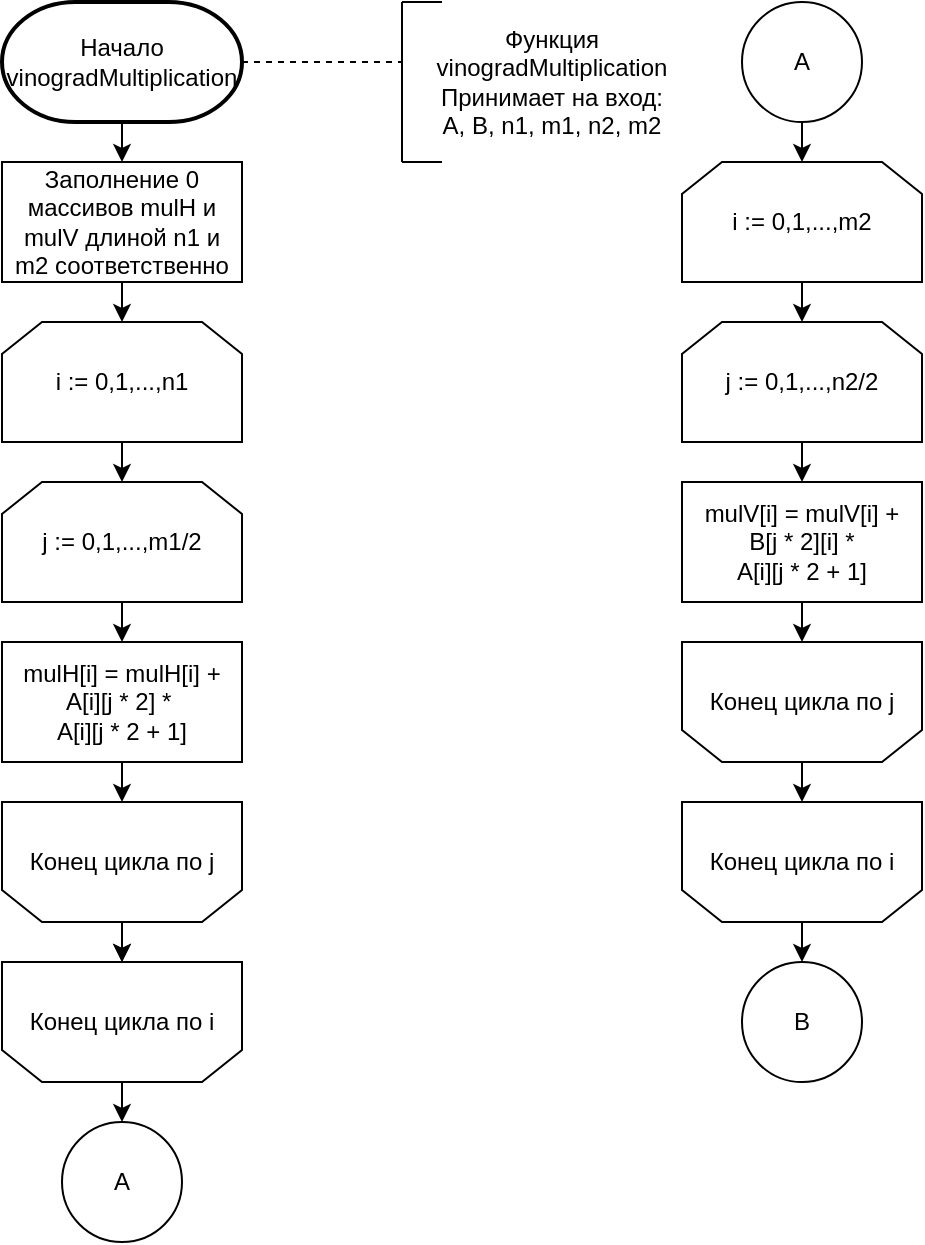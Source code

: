 <mxfile version="13.7.7" type="device"><diagram id="BJgo9m2bYnvT2jn_3F8J" name="Page-1"><mxGraphModel dx="1221" dy="726" grid="1" gridSize="10" guides="1" tooltips="1" connect="1" arrows="1" fold="1" page="1" pageScale="1" pageWidth="1827" pageHeight="11169" background="#ffffff" math="0" shadow="0"><root><mxCell id="0"/><mxCell id="1" parent="0"/><mxCell id="OUdN1ELjARpwJwios_Ci-1" value="Начало vinogradMultiplication" style="strokeWidth=2;html=1;shape=mxgraph.flowchart.terminator;whiteSpace=wrap;" vertex="1" parent="1"><mxGeometry x="80" y="40" width="120" height="60" as="geometry"/></mxCell><mxCell id="OUdN1ELjARpwJwios_Ci-5" value="" style="endArrow=classic;html=1;exitX=0.5;exitY=1;exitDx=0;exitDy=0;exitPerimeter=0;entryX=0.5;entryY=0;entryDx=0;entryDy=0;" edge="1" parent="1" source="OUdN1ELjARpwJwios_Ci-1"><mxGeometry width="50" height="50" relative="1" as="geometry"><mxPoint x="160" y="280" as="sourcePoint"/><mxPoint x="140" y="120" as="targetPoint"/></mxGeometry></mxCell><mxCell id="OUdN1ELjARpwJwios_Ci-25" value="" style="endArrow=none;dashed=1;html=1;exitX=1;exitY=0.5;exitDx=0;exitDy=0;exitPerimeter=0;" edge="1" parent="1" source="OUdN1ELjARpwJwios_Ci-1"><mxGeometry width="50" height="50" relative="1" as="geometry"><mxPoint x="250" y="140" as="sourcePoint"/><mxPoint x="280" y="70" as="targetPoint"/></mxGeometry></mxCell><mxCell id="OUdN1ELjARpwJwios_Ci-26" value="" style="endArrow=none;html=1;" edge="1" parent="1"><mxGeometry width="50" height="50" relative="1" as="geometry"><mxPoint x="280" y="120" as="sourcePoint"/><mxPoint x="280" y="40" as="targetPoint"/></mxGeometry></mxCell><mxCell id="OUdN1ELjARpwJwios_Ci-27" value="" style="endArrow=none;html=1;" edge="1" parent="1"><mxGeometry width="50" height="50" relative="1" as="geometry"><mxPoint x="280" y="40" as="sourcePoint"/><mxPoint x="300" y="40" as="targetPoint"/></mxGeometry></mxCell><mxCell id="OUdN1ELjARpwJwios_Ci-28" value="" style="endArrow=none;html=1;" edge="1" parent="1"><mxGeometry width="50" height="50" relative="1" as="geometry"><mxPoint x="300" y="120" as="sourcePoint"/><mxPoint x="280" y="120" as="targetPoint"/></mxGeometry></mxCell><mxCell id="OUdN1ELjARpwJwios_Ci-29" value="Функция vinogradMultiplication&lt;br&gt;Принимает на вход:&lt;br&gt;A, B, n1, m1, n2, m2" style="text;html=1;strokeColor=none;fillColor=none;align=center;verticalAlign=middle;whiteSpace=wrap;rounded=0;" vertex="1" parent="1"><mxGeometry x="280" y="40" width="150" height="80" as="geometry"/></mxCell><mxCell id="OUdN1ELjARpwJwios_Ci-39" value="Заполнение 0 массивов mulH и mulV длиной n1 и m2 соответственно" style="rounded=0;whiteSpace=wrap;html=1;fillColor=#ffffff;" vertex="1" parent="1"><mxGeometry x="80" y="120" width="120" height="60" as="geometry"/></mxCell><mxCell id="OUdN1ELjARpwJwios_Ci-41" value="i := 0,1,...,n1" style="shape=loopLimit;whiteSpace=wrap;html=1;fillColor=#ffffff;" vertex="1" parent="1"><mxGeometry x="80" y="200" width="120" height="60" as="geometry"/></mxCell><mxCell id="OUdN1ELjARpwJwios_Ci-42" value="j := 0,1,...,m1/2" style="shape=loopLimit;whiteSpace=wrap;html=1;fillColor=#ffffff;" vertex="1" parent="1"><mxGeometry x="80" y="280" width="120" height="60" as="geometry"/></mxCell><mxCell id="OUdN1ELjARpwJwios_Ci-43" value="mulH[i] = mulH[i] + A[i][j * 2] *&amp;nbsp;&lt;br&gt;A[i][j * 2 + 1]" style="rounded=0;whiteSpace=wrap;html=1;fillColor=#ffffff;" vertex="1" parent="1"><mxGeometry x="80" y="360" width="120" height="60" as="geometry"/></mxCell><mxCell id="OUdN1ELjARpwJwios_Ci-44" value="" style="endArrow=classic;html=1;exitX=0.5;exitY=1;exitDx=0;exitDy=0;entryX=0.5;entryY=0;entryDx=0;entryDy=0;" edge="1" parent="1" source="OUdN1ELjARpwJwios_Ci-39" target="OUdN1ELjARpwJwios_Ci-41"><mxGeometry width="50" height="50" relative="1" as="geometry"><mxPoint x="240" y="350" as="sourcePoint"/><mxPoint x="290" y="300" as="targetPoint"/></mxGeometry></mxCell><mxCell id="OUdN1ELjARpwJwios_Ci-45" value="" style="endArrow=classic;html=1;exitX=0.5;exitY=1;exitDx=0;exitDy=0;entryX=0.5;entryY=0;entryDx=0;entryDy=0;" edge="1" parent="1" source="OUdN1ELjARpwJwios_Ci-41" target="OUdN1ELjARpwJwios_Ci-42"><mxGeometry width="50" height="50" relative="1" as="geometry"><mxPoint x="-20" y="380" as="sourcePoint"/><mxPoint x="30" y="330" as="targetPoint"/></mxGeometry></mxCell><mxCell id="OUdN1ELjARpwJwios_Ci-46" value="" style="endArrow=classic;html=1;exitX=0.5;exitY=1;exitDx=0;exitDy=0;entryX=0.5;entryY=0;entryDx=0;entryDy=0;" edge="1" parent="1" source="OUdN1ELjARpwJwios_Ci-42" target="OUdN1ELjARpwJwios_Ci-43"><mxGeometry width="50" height="50" relative="1" as="geometry"><mxPoint x="120" y="520" as="sourcePoint"/><mxPoint x="170" y="470" as="targetPoint"/></mxGeometry></mxCell><mxCell id="OUdN1ELjARpwJwios_Ci-47" value="k := 0,1,...,m1" style="shape=loopLimit;whiteSpace=wrap;html=1;rotation=-180;" vertex="1" parent="1"><mxGeometry x="80" y="440" width="120" height="60" as="geometry"/></mxCell><mxCell id="OUdN1ELjARpwJwios_Ci-48" value="Конец цикла по j" style="text;html=1;strokeColor=none;align=center;verticalAlign=middle;whiteSpace=wrap;rounded=0;fillColor=#ffffff;" vertex="1" parent="1"><mxGeometry x="90" y="450" width="100" height="40" as="geometry"/></mxCell><mxCell id="OUdN1ELjARpwJwios_Ci-49" value="" style="endArrow=classic;html=1;exitX=0.5;exitY=0;exitDx=0;exitDy=0;entryX=0.5;entryY=1;entryDx=0;entryDy=0;" edge="1" parent="1" target="OUdN1ELjARpwJwios_Ci-47"><mxGeometry width="50" height="50" relative="1" as="geometry"><mxPoint x="140" y="420" as="sourcePoint"/><mxPoint x="270" y="480" as="targetPoint"/></mxGeometry></mxCell><mxCell id="OUdN1ELjARpwJwios_Ci-50" value="" style="endArrow=classic;html=1;exitX=0.5;exitY=0;exitDx=0;exitDy=0;entryX=0.5;entryY=1;entryDx=0;entryDy=0;" edge="1" parent="1" source="OUdN1ELjARpwJwios_Ci-47"><mxGeometry width="50" height="50" relative="1" as="geometry"><mxPoint x="300" y="600" as="sourcePoint"/><mxPoint x="140" y="520" as="targetPoint"/></mxGeometry></mxCell><mxCell id="OUdN1ELjARpwJwios_Ci-51" value="k := 0,1,...,m1" style="shape=loopLimit;whiteSpace=wrap;html=1;rotation=-180;" vertex="1" parent="1"><mxGeometry x="80" y="520" width="120" height="60" as="geometry"/></mxCell><mxCell id="OUdN1ELjARpwJwios_Ci-52" value="Конец цикла по i" style="text;html=1;strokeColor=none;align=center;verticalAlign=middle;whiteSpace=wrap;rounded=0;fillColor=#ffffff;" vertex="1" parent="1"><mxGeometry x="90" y="530" width="100" height="40" as="geometry"/></mxCell><mxCell id="OUdN1ELjARpwJwios_Ci-53" value="" style="endArrow=classic;html=1;exitX=0.5;exitY=0;exitDx=0;exitDy=0;entryX=0.5;entryY=1;entryDx=0;entryDy=0;" edge="1" parent="1" target="OUdN1ELjARpwJwios_Ci-51"><mxGeometry width="50" height="50" relative="1" as="geometry"><mxPoint x="140" y="500" as="sourcePoint"/><mxPoint x="270" y="560" as="targetPoint"/></mxGeometry></mxCell><mxCell id="OUdN1ELjARpwJwios_Ci-54" value="" style="endArrow=classic;html=1;exitX=0.5;exitY=0;exitDx=0;exitDy=0;entryX=0.5;entryY=1;entryDx=0;entryDy=0;" edge="1" parent="1" source="OUdN1ELjARpwJwios_Ci-51"><mxGeometry width="50" height="50" relative="1" as="geometry"><mxPoint x="300" y="680" as="sourcePoint"/><mxPoint x="140" y="600" as="targetPoint"/></mxGeometry></mxCell><mxCell id="OUdN1ELjARpwJwios_Ci-55" value="A" style="ellipse;whiteSpace=wrap;html=1;aspect=fixed;fillColor=#ffffff;" vertex="1" parent="1"><mxGeometry x="110" y="600" width="60" height="60" as="geometry"/></mxCell><mxCell id="OUdN1ELjARpwJwios_Ci-56" value="A" style="ellipse;whiteSpace=wrap;html=1;aspect=fixed;fillColor=#ffffff;" vertex="1" parent="1"><mxGeometry x="450" y="40" width="60" height="60" as="geometry"/></mxCell><mxCell id="OUdN1ELjARpwJwios_Ci-57" value="" style="endArrow=classic;html=1;exitX=0.5;exitY=1;exitDx=0;exitDy=0;" edge="1" parent="1" source="OUdN1ELjARpwJwios_Ci-56"><mxGeometry width="50" height="50" relative="1" as="geometry"><mxPoint x="520" y="140" as="sourcePoint"/><mxPoint x="480" y="120" as="targetPoint"/></mxGeometry></mxCell><mxCell id="OUdN1ELjARpwJwios_Ci-58" value="i := 0,1,...,m2" style="shape=loopLimit;whiteSpace=wrap;html=1;fillColor=#ffffff;" vertex="1" parent="1"><mxGeometry x="420" y="120" width="120" height="60" as="geometry"/></mxCell><mxCell id="OUdN1ELjARpwJwios_Ci-59" value="j := 0,1,...,n2/2" style="shape=loopLimit;whiteSpace=wrap;html=1;fillColor=#ffffff;" vertex="1" parent="1"><mxGeometry x="420" y="200" width="120" height="60" as="geometry"/></mxCell><mxCell id="OUdN1ELjARpwJwios_Ci-60" value="mulV[i] = mulV[i] + &lt;br&gt;B[j * 2][i] * &lt;br&gt;A[i][j * 2 + 1]" style="rounded=0;whiteSpace=wrap;html=1;fillColor=#ffffff;" vertex="1" parent="1"><mxGeometry x="420" y="280" width="120" height="60" as="geometry"/></mxCell><mxCell id="OUdN1ELjARpwJwios_Ci-61" value="k := 0,1,...,m1" style="shape=loopLimit;whiteSpace=wrap;html=1;rotation=-180;" vertex="1" parent="1"><mxGeometry x="420" y="360" width="120" height="60" as="geometry"/></mxCell><mxCell id="OUdN1ELjARpwJwios_Ci-62" value="Конец цикла по j" style="text;html=1;strokeColor=none;align=center;verticalAlign=middle;whiteSpace=wrap;rounded=0;fillColor=#ffffff;" vertex="1" parent="1"><mxGeometry x="430" y="370" width="100" height="40" as="geometry"/></mxCell><mxCell id="OUdN1ELjARpwJwios_Ci-63" value="" style="endArrow=classic;html=1;exitX=0.5;exitY=0;exitDx=0;exitDy=0;entryX=0.5;entryY=1;entryDx=0;entryDy=0;" edge="1" parent="1" target="OUdN1ELjARpwJwios_Ci-61"><mxGeometry width="50" height="50" relative="1" as="geometry"><mxPoint x="480" y="340" as="sourcePoint"/><mxPoint x="610" y="400" as="targetPoint"/></mxGeometry></mxCell><mxCell id="OUdN1ELjARpwJwios_Ci-64" value="k := 0,1,...,m1" style="shape=loopLimit;whiteSpace=wrap;html=1;rotation=-180;" vertex="1" parent="1"><mxGeometry x="420" y="440" width="120" height="60" as="geometry"/></mxCell><mxCell id="OUdN1ELjARpwJwios_Ci-65" value="Конец цикла по i" style="text;html=1;strokeColor=none;align=center;verticalAlign=middle;whiteSpace=wrap;rounded=0;fillColor=#ffffff;" vertex="1" parent="1"><mxGeometry x="430" y="450" width="100" height="40" as="geometry"/></mxCell><mxCell id="OUdN1ELjARpwJwios_Ci-66" value="" style="endArrow=classic;html=1;exitX=0.5;exitY=0;exitDx=0;exitDy=0;entryX=0.5;entryY=1;entryDx=0;entryDy=0;" edge="1" parent="1" target="OUdN1ELjARpwJwios_Ci-64"><mxGeometry width="50" height="50" relative="1" as="geometry"><mxPoint x="480" y="420" as="sourcePoint"/><mxPoint x="610" y="480" as="targetPoint"/></mxGeometry></mxCell><mxCell id="OUdN1ELjARpwJwios_Ci-67" value="" style="endArrow=classic;html=1;exitX=0.5;exitY=1;exitDx=0;exitDy=0;entryX=0.5;entryY=0;entryDx=0;entryDy=0;" edge="1" parent="1" source="OUdN1ELjARpwJwios_Ci-58" target="OUdN1ELjARpwJwios_Ci-59"><mxGeometry width="50" height="50" relative="1" as="geometry"><mxPoint x="340" y="270" as="sourcePoint"/><mxPoint x="390" y="220" as="targetPoint"/></mxGeometry></mxCell><mxCell id="OUdN1ELjARpwJwios_Ci-68" value="" style="endArrow=classic;html=1;exitX=0.5;exitY=1;exitDx=0;exitDy=0;entryX=0.5;entryY=0;entryDx=0;entryDy=0;" edge="1" parent="1" source="OUdN1ELjARpwJwios_Ci-59" target="OUdN1ELjARpwJwios_Ci-60"><mxGeometry width="50" height="50" relative="1" as="geometry"><mxPoint x="350" y="330" as="sourcePoint"/><mxPoint x="400" y="280" as="targetPoint"/></mxGeometry></mxCell><mxCell id="OUdN1ELjARpwJwios_Ci-69" value="B" style="ellipse;whiteSpace=wrap;html=1;aspect=fixed;fillColor=#ffffff;" vertex="1" parent="1"><mxGeometry x="450" y="520" width="60" height="60" as="geometry"/></mxCell><mxCell id="OUdN1ELjARpwJwios_Ci-70" value="" style="endArrow=classic;html=1;exitX=0.5;exitY=0;exitDx=0;exitDy=0;entryX=0.5;entryY=0;entryDx=0;entryDy=0;" edge="1" parent="1" source="OUdN1ELjARpwJwios_Ci-64" target="OUdN1ELjARpwJwios_Ci-69"><mxGeometry width="50" height="50" relative="1" as="geometry"><mxPoint x="570" y="610" as="sourcePoint"/><mxPoint x="620" y="560" as="targetPoint"/></mxGeometry></mxCell></root></mxGraphModel></diagram></mxfile>
